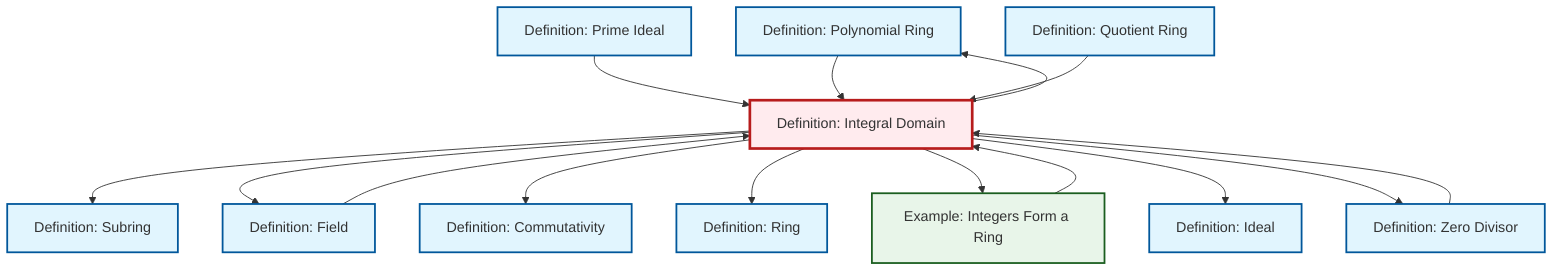graph TD
    classDef definition fill:#e1f5fe,stroke:#01579b,stroke-width:2px
    classDef theorem fill:#f3e5f5,stroke:#4a148c,stroke-width:2px
    classDef axiom fill:#fff3e0,stroke:#e65100,stroke-width:2px
    classDef example fill:#e8f5e9,stroke:#1b5e20,stroke-width:2px
    classDef current fill:#ffebee,stroke:#b71c1c,stroke-width:3px
    def-ring["Definition: Ring"]:::definition
    def-polynomial-ring["Definition: Polynomial Ring"]:::definition
    def-field["Definition: Field"]:::definition
    def-ideal["Definition: Ideal"]:::definition
    def-zero-divisor["Definition: Zero Divisor"]:::definition
    def-integral-domain["Definition: Integral Domain"]:::definition
    ex-integers-ring["Example: Integers Form a Ring"]:::example
    def-prime-ideal["Definition: Prime Ideal"]:::definition
    def-subring["Definition: Subring"]:::definition
    def-commutativity["Definition: Commutativity"]:::definition
    def-quotient-ring["Definition: Quotient Ring"]:::definition
    def-integral-domain --> def-subring
    def-integral-domain --> def-field
    ex-integers-ring --> def-integral-domain
    def-integral-domain --> def-commutativity
    def-integral-domain --> def-ring
    def-integral-domain --> ex-integers-ring
    def-zero-divisor --> def-integral-domain
    def-integral-domain --> def-polynomial-ring
    def-prime-ideal --> def-integral-domain
    def-polynomial-ring --> def-integral-domain
    def-integral-domain --> def-ideal
    def-field --> def-integral-domain
    def-integral-domain --> def-zero-divisor
    def-quotient-ring --> def-integral-domain
    class def-integral-domain current